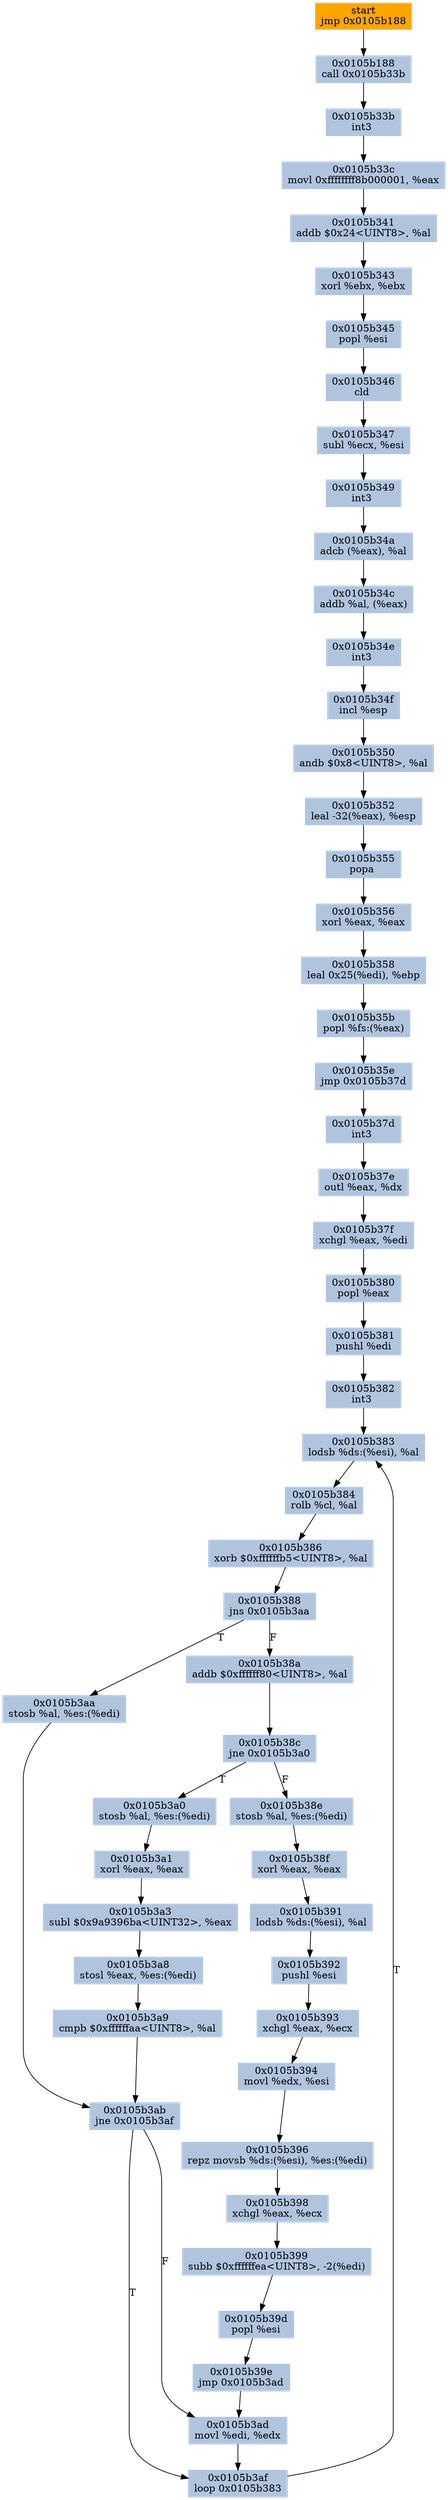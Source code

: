 digraph G {
node[shape=rectangle,style=filled,fillcolor=lightsteelblue,color=lightsteelblue]
bgcolor="transparent"
a0x0103199djmp_0x0105b188[label="start\njmp 0x0105b188",color="lightgrey",fillcolor="orange"];
a0x0105b188call_0x0105b33b[label="0x0105b188\ncall 0x0105b33b"];
a0x0105b33bint3_[label="0x0105b33b\nint3 "];
a0x0105b33cmovl_0xffffffff8b000001_eax[label="0x0105b33c\nmovl 0xffffffff8b000001, %eax"];
a0x0105b341addb_0x24UINT8_al[label="0x0105b341\naddb $0x24<UINT8>, %al"];
a0x0105b343xorl_ebx_ebx[label="0x0105b343\nxorl %ebx, %ebx"];
a0x0105b345popl_esi[label="0x0105b345\npopl %esi"];
a0x0105b346cld_[label="0x0105b346\ncld "];
a0x0105b347subl_ecx_esi[label="0x0105b347\nsubl %ecx, %esi"];
a0x0105b349int3_[label="0x0105b349\nint3 "];
a0x0105b34aadcb_eax__al[label="0x0105b34a\nadcb (%eax), %al"];
a0x0105b34caddb_al_eax_[label="0x0105b34c\naddb %al, (%eax)"];
a0x0105b34eint3_[label="0x0105b34e\nint3 "];
a0x0105b34fincl_esp[label="0x0105b34f\nincl %esp"];
a0x0105b350andb_0x8UINT8_al[label="0x0105b350\nandb $0x8<UINT8>, %al"];
a0x0105b352leal__32eax__esp[label="0x0105b352\nleal -32(%eax), %esp"];
a0x0105b355popa_[label="0x0105b355\npopa "];
a0x0105b356xorl_eax_eax[label="0x0105b356\nxorl %eax, %eax"];
a0x0105b358leal_0x25edi__ebp[label="0x0105b358\nleal 0x25(%edi), %ebp"];
a0x0105b35bpopl_fs_eax_[label="0x0105b35b\npopl %fs:(%eax)"];
a0x0105b35ejmp_0x0105b37d[label="0x0105b35e\njmp 0x0105b37d"];
a0x0105b37dint3_[label="0x0105b37d\nint3 "];
a0x0105b37eoutl_eax_dx[label="0x0105b37e\noutl %eax, %dx"];
a0x0105b37fxchgl_eax_edi[label="0x0105b37f\nxchgl %eax, %edi"];
a0x0105b380popl_eax[label="0x0105b380\npopl %eax"];
a0x0105b381pushl_edi[label="0x0105b381\npushl %edi"];
a0x0105b382int3_[label="0x0105b382\nint3 "];
a0x0105b383lodsb_ds_esi__al[label="0x0105b383\nlodsb %ds:(%esi), %al"];
a0x0105b384rolb_cl_al[label="0x0105b384\nrolb %cl, %al"];
a0x0105b386xorb_0xffffffb5UINT8_al[label="0x0105b386\nxorb $0xffffffb5<UINT8>, %al"];
a0x0105b388jns_0x0105b3aa[label="0x0105b388\njns 0x0105b3aa"];
a0x0105b38aaddb_0xffffff80UINT8_al[label="0x0105b38a\naddb $0xffffff80<UINT8>, %al"];
a0x0105b38cjne_0x0105b3a0[label="0x0105b38c\njne 0x0105b3a0"];
a0x0105b3a0stosb_al_es_edi_[label="0x0105b3a0\nstosb %al, %es:(%edi)"];
a0x0105b3a1xorl_eax_eax[label="0x0105b3a1\nxorl %eax, %eax"];
a0x0105b3a3subl_0x9a9396baUINT32_eax[label="0x0105b3a3\nsubl $0x9a9396ba<UINT32>, %eax"];
a0x0105b3a8stosl_eax_es_edi_[label="0x0105b3a8\nstosl %eax, %es:(%edi)"];
a0x0105b3a9cmpb_0xffffffaaUINT8_al[label="0x0105b3a9\ncmpb $0xffffffaa<UINT8>, %al"];
a0x0105b3abjne_0x0105b3af[label="0x0105b3ab\njne 0x0105b3af"];
a0x0105b3afloop_0x0105b383[label="0x0105b3af\nloop 0x0105b383"];
a0x0105b3aastosb_al_es_edi_[label="0x0105b3aa\nstosb %al, %es:(%edi)"];
a0x0105b38estosb_al_es_edi_[label="0x0105b38e\nstosb %al, %es:(%edi)"];
a0x0105b38fxorl_eax_eax[label="0x0105b38f\nxorl %eax, %eax"];
a0x0105b391lodsb_ds_esi__al[label="0x0105b391\nlodsb %ds:(%esi), %al"];
a0x0105b392pushl_esi[label="0x0105b392\npushl %esi"];
a0x0105b393xchgl_eax_ecx[label="0x0105b393\nxchgl %eax, %ecx"];
a0x0105b394movl_edx_esi[label="0x0105b394\nmovl %edx, %esi"];
a0x0105b396repz_movsb_ds_esi__es_edi_[label="0x0105b396\nrepz movsb %ds:(%esi), %es:(%edi)"];
a0x0105b398xchgl_eax_ecx[label="0x0105b398\nxchgl %eax, %ecx"];
a0x0105b399subb_0xffffffeaUINT8__2edi_[label="0x0105b399\nsubb $0xffffffea<UINT8>, -2(%edi)"];
a0x0105b39dpopl_esi[label="0x0105b39d\npopl %esi"];
a0x0105b39ejmp_0x0105b3ad[label="0x0105b39e\njmp 0x0105b3ad"];
a0x0105b3admovl_edi_edx[label="0x0105b3ad\nmovl %edi, %edx"];
a0x0103199djmp_0x0105b188 -> a0x0105b188call_0x0105b33b [color="#000000"];
a0x0105b188call_0x0105b33b -> a0x0105b33bint3_ [color="#000000"];
a0x0105b33bint3_ -> a0x0105b33cmovl_0xffffffff8b000001_eax [color="#000000"];
a0x0105b33cmovl_0xffffffff8b000001_eax -> a0x0105b341addb_0x24UINT8_al [color="#000000"];
a0x0105b341addb_0x24UINT8_al -> a0x0105b343xorl_ebx_ebx [color="#000000"];
a0x0105b343xorl_ebx_ebx -> a0x0105b345popl_esi [color="#000000"];
a0x0105b345popl_esi -> a0x0105b346cld_ [color="#000000"];
a0x0105b346cld_ -> a0x0105b347subl_ecx_esi [color="#000000"];
a0x0105b347subl_ecx_esi -> a0x0105b349int3_ [color="#000000"];
a0x0105b349int3_ -> a0x0105b34aadcb_eax__al [color="#000000"];
a0x0105b34aadcb_eax__al -> a0x0105b34caddb_al_eax_ [color="#000000"];
a0x0105b34caddb_al_eax_ -> a0x0105b34eint3_ [color="#000000"];
a0x0105b34eint3_ -> a0x0105b34fincl_esp [color="#000000"];
a0x0105b34fincl_esp -> a0x0105b350andb_0x8UINT8_al [color="#000000"];
a0x0105b350andb_0x8UINT8_al -> a0x0105b352leal__32eax__esp [color="#000000"];
a0x0105b352leal__32eax__esp -> a0x0105b355popa_ [color="#000000"];
a0x0105b355popa_ -> a0x0105b356xorl_eax_eax [color="#000000"];
a0x0105b356xorl_eax_eax -> a0x0105b358leal_0x25edi__ebp [color="#000000"];
a0x0105b358leal_0x25edi__ebp -> a0x0105b35bpopl_fs_eax_ [color="#000000"];
a0x0105b35bpopl_fs_eax_ -> a0x0105b35ejmp_0x0105b37d [color="#000000"];
a0x0105b35ejmp_0x0105b37d -> a0x0105b37dint3_ [color="#000000"];
a0x0105b37dint3_ -> a0x0105b37eoutl_eax_dx [color="#000000"];
a0x0105b37eoutl_eax_dx -> a0x0105b37fxchgl_eax_edi [color="#000000"];
a0x0105b37fxchgl_eax_edi -> a0x0105b380popl_eax [color="#000000"];
a0x0105b380popl_eax -> a0x0105b381pushl_edi [color="#000000"];
a0x0105b381pushl_edi -> a0x0105b382int3_ [color="#000000"];
a0x0105b382int3_ -> a0x0105b383lodsb_ds_esi__al [color="#000000"];
a0x0105b383lodsb_ds_esi__al -> a0x0105b384rolb_cl_al [color="#000000"];
a0x0105b384rolb_cl_al -> a0x0105b386xorb_0xffffffb5UINT8_al [color="#000000"];
a0x0105b386xorb_0xffffffb5UINT8_al -> a0x0105b388jns_0x0105b3aa [color="#000000"];
a0x0105b388jns_0x0105b3aa -> a0x0105b38aaddb_0xffffff80UINT8_al [color="#000000",label="F"];
a0x0105b38aaddb_0xffffff80UINT8_al -> a0x0105b38cjne_0x0105b3a0 [color="#000000"];
a0x0105b38cjne_0x0105b3a0 -> a0x0105b3a0stosb_al_es_edi_ [color="#000000",label="T"];
a0x0105b3a0stosb_al_es_edi_ -> a0x0105b3a1xorl_eax_eax [color="#000000"];
a0x0105b3a1xorl_eax_eax -> a0x0105b3a3subl_0x9a9396baUINT32_eax [color="#000000"];
a0x0105b3a3subl_0x9a9396baUINT32_eax -> a0x0105b3a8stosl_eax_es_edi_ [color="#000000"];
a0x0105b3a8stosl_eax_es_edi_ -> a0x0105b3a9cmpb_0xffffffaaUINT8_al [color="#000000"];
a0x0105b3a9cmpb_0xffffffaaUINT8_al -> a0x0105b3abjne_0x0105b3af [color="#000000"];
a0x0105b3abjne_0x0105b3af -> a0x0105b3afloop_0x0105b383 [color="#000000",label="T"];
a0x0105b3afloop_0x0105b383 -> a0x0105b383lodsb_ds_esi__al [color="#000000",label="T"];
a0x0105b388jns_0x0105b3aa -> a0x0105b3aastosb_al_es_edi_ [color="#000000",label="T"];
a0x0105b3aastosb_al_es_edi_ -> a0x0105b3abjne_0x0105b3af [color="#000000"];
a0x0105b38cjne_0x0105b3a0 -> a0x0105b38estosb_al_es_edi_ [color="#000000",label="F"];
a0x0105b38estosb_al_es_edi_ -> a0x0105b38fxorl_eax_eax [color="#000000"];
a0x0105b38fxorl_eax_eax -> a0x0105b391lodsb_ds_esi__al [color="#000000"];
a0x0105b391lodsb_ds_esi__al -> a0x0105b392pushl_esi [color="#000000"];
a0x0105b392pushl_esi -> a0x0105b393xchgl_eax_ecx [color="#000000"];
a0x0105b393xchgl_eax_ecx -> a0x0105b394movl_edx_esi [color="#000000"];
a0x0105b394movl_edx_esi -> a0x0105b396repz_movsb_ds_esi__es_edi_ [color="#000000"];
a0x0105b396repz_movsb_ds_esi__es_edi_ -> a0x0105b398xchgl_eax_ecx [color="#000000"];
a0x0105b398xchgl_eax_ecx -> a0x0105b399subb_0xffffffeaUINT8__2edi_ [color="#000000"];
a0x0105b399subb_0xffffffeaUINT8__2edi_ -> a0x0105b39dpopl_esi [color="#000000"];
a0x0105b39dpopl_esi -> a0x0105b39ejmp_0x0105b3ad [color="#000000"];
a0x0105b39ejmp_0x0105b3ad -> a0x0105b3admovl_edi_edx [color="#000000"];
a0x0105b3admovl_edi_edx -> a0x0105b3afloop_0x0105b383 [color="#000000"];
a0x0105b3abjne_0x0105b3af -> a0x0105b3admovl_edi_edx [color="#000000",label="F"];
}

